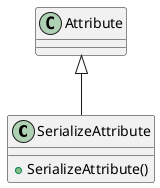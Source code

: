 @startuml
class SerializeAttribute {
    + SerializeAttribute()
}
Attribute <|-- SerializeAttribute
@enduml
